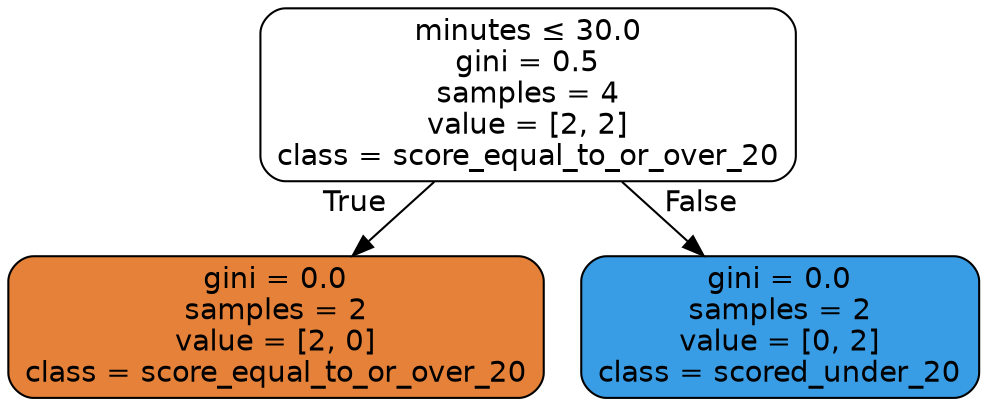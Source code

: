 digraph Tree {
node [shape=box, style="filled, rounded", color="black", fontname=helvetica] ;
edge [fontname=helvetica] ;
0 [label=<minutes &le; 30.0<br/>gini = 0.5<br/>samples = 4<br/>value = [2, 2]<br/>class = score_equal_to_or_over_20>, fillcolor="#e5813900"] ;
1 [label=<gini = 0.0<br/>samples = 2<br/>value = [2, 0]<br/>class = score_equal_to_or_over_20>, fillcolor="#e58139ff"] ;
0 -> 1 [labeldistance=2.5, labelangle=45, headlabel="True"] ;
2 [label=<gini = 0.0<br/>samples = 2<br/>value = [0, 2]<br/>class = scored_under_20>, fillcolor="#399de5ff"] ;
0 -> 2 [labeldistance=2.5, labelangle=-45, headlabel="False"] ;
}
